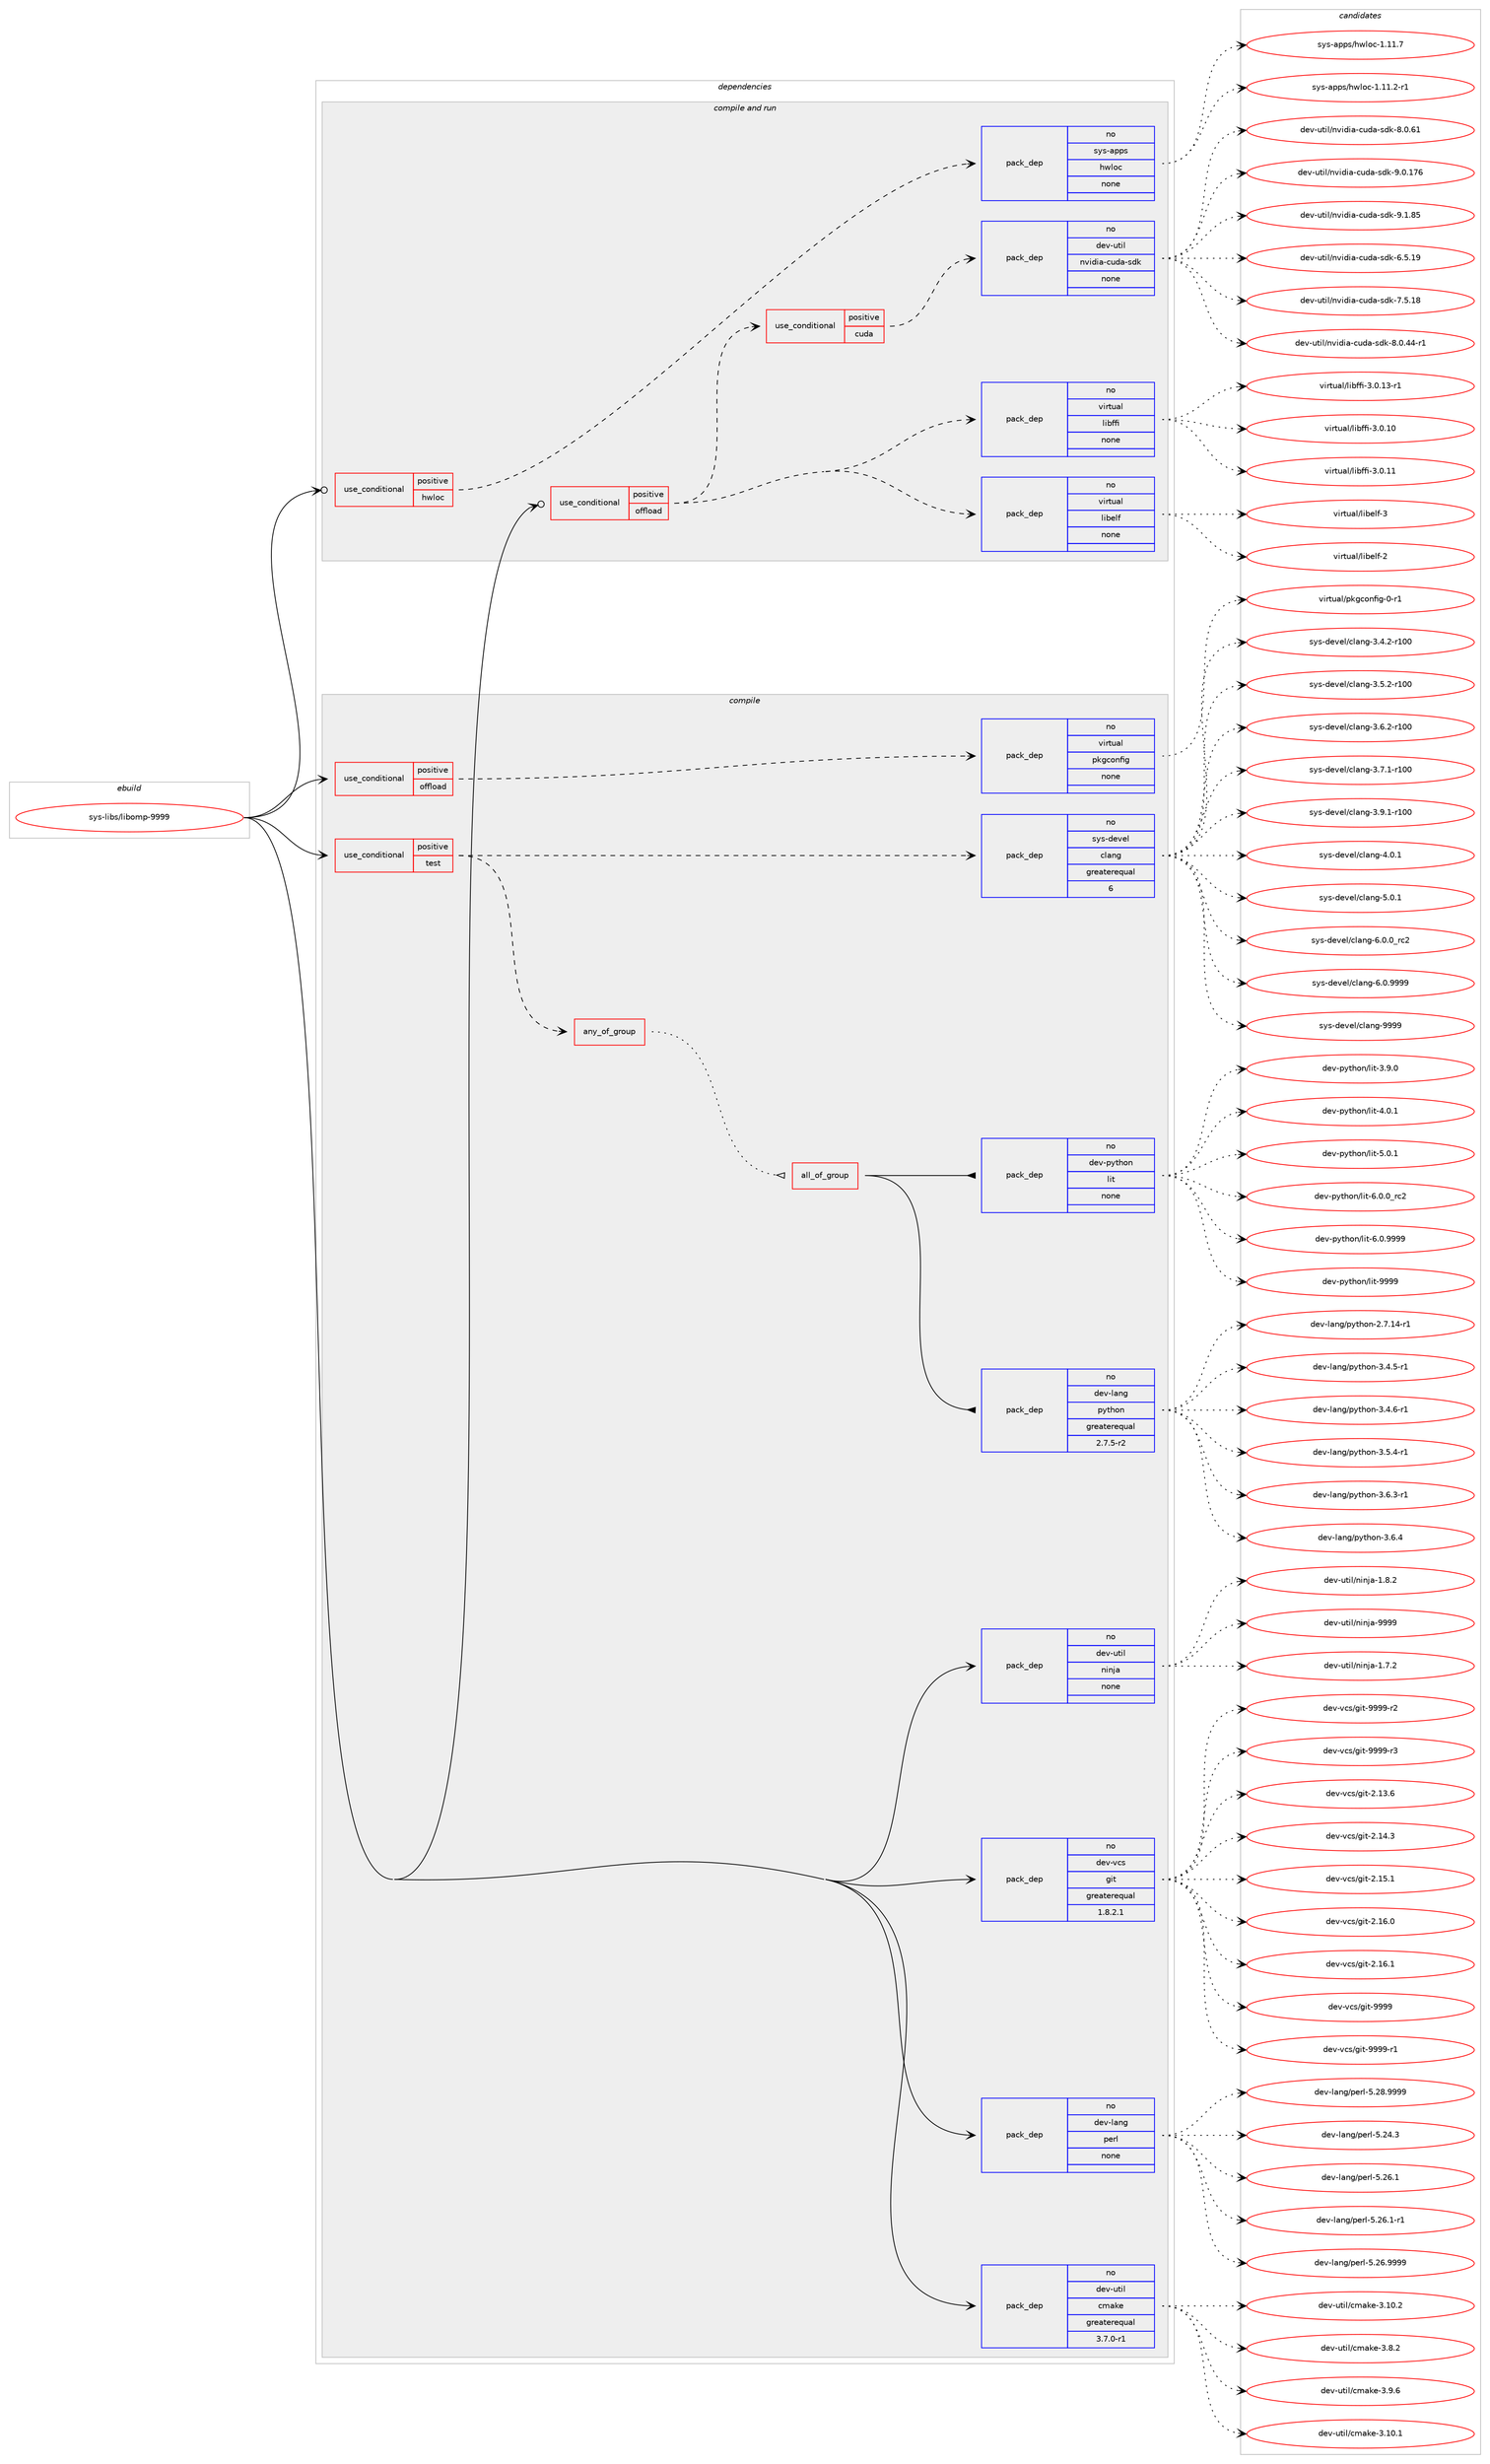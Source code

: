 digraph prolog {

# *************
# Graph options
# *************

newrank=true;
concentrate=true;
compound=true;
graph [rankdir=LR,fontname=Helvetica,fontsize=10,ranksep=1.5];#, ranksep=2.5, nodesep=0.2];
edge  [arrowhead=vee];
node  [fontname=Helvetica,fontsize=10];

# **********
# The ebuild
# **********

subgraph cluster_leftcol {
color=gray;
rank=same;
label=<<i>ebuild</i>>;
id [label="sys-libs/libomp-9999", color=red, width=4, href="../sys-libs/libomp-9999.svg"];
}

# ****************
# The dependencies
# ****************

subgraph cluster_midcol {
color=gray;
label=<<i>dependencies</i>>;
subgraph cluster_compile {
fillcolor="#eeeeee";
style=filled;
label=<<i>compile</i>>;
subgraph cond701 {
dependency6465 [label=<<TABLE BORDER="0" CELLBORDER="1" CELLSPACING="0" CELLPADDING="4"><TR><TD ROWSPAN="3" CELLPADDING="10">use_conditional</TD></TR><TR><TD>positive</TD></TR><TR><TD>offload</TD></TR></TABLE>>, shape=none, color=red];
subgraph pack5735 {
dependency6466 [label=<<TABLE BORDER="0" CELLBORDER="1" CELLSPACING="0" CELLPADDING="4" WIDTH="220"><TR><TD ROWSPAN="6" CELLPADDING="30">pack_dep</TD></TR><TR><TD WIDTH="110">no</TD></TR><TR><TD>virtual</TD></TR><TR><TD>pkgconfig</TD></TR><TR><TD>none</TD></TR><TR><TD></TD></TR></TABLE>>, shape=none, color=blue];
}
dependency6465:e -> dependency6466:w [weight=20,style="dashed",arrowhead="vee"];
}
id:e -> dependency6465:w [weight=20,style="solid",arrowhead="vee"];
subgraph cond702 {
dependency6467 [label=<<TABLE BORDER="0" CELLBORDER="1" CELLSPACING="0" CELLPADDING="4"><TR><TD ROWSPAN="3" CELLPADDING="10">use_conditional</TD></TR><TR><TD>positive</TD></TR><TR><TD>test</TD></TR></TABLE>>, shape=none, color=red];
subgraph any29 {
dependency6468 [label=<<TABLE BORDER="0" CELLBORDER="1" CELLSPACING="0" CELLPADDING="4"><TR><TD CELLPADDING="10">any_of_group</TD></TR></TABLE>>, shape=none, color=red];subgraph all3 {
dependency6469 [label=<<TABLE BORDER="0" CELLBORDER="1" CELLSPACING="0" CELLPADDING="4"><TR><TD CELLPADDING="10">all_of_group</TD></TR></TABLE>>, shape=none, color=red];subgraph pack5736 {
dependency6470 [label=<<TABLE BORDER="0" CELLBORDER="1" CELLSPACING="0" CELLPADDING="4" WIDTH="220"><TR><TD ROWSPAN="6" CELLPADDING="30">pack_dep</TD></TR><TR><TD WIDTH="110">no</TD></TR><TR><TD>dev-lang</TD></TR><TR><TD>python</TD></TR><TR><TD>greaterequal</TD></TR><TR><TD>2.7.5-r2</TD></TR></TABLE>>, shape=none, color=blue];
}
dependency6469:e -> dependency6470:w [weight=20,style="solid",arrowhead="inv"];
subgraph pack5737 {
dependency6471 [label=<<TABLE BORDER="0" CELLBORDER="1" CELLSPACING="0" CELLPADDING="4" WIDTH="220"><TR><TD ROWSPAN="6" CELLPADDING="30">pack_dep</TD></TR><TR><TD WIDTH="110">no</TD></TR><TR><TD>dev-python</TD></TR><TR><TD>lit</TD></TR><TR><TD>none</TD></TR><TR><TD></TD></TR></TABLE>>, shape=none, color=blue];
}
dependency6469:e -> dependency6471:w [weight=20,style="solid",arrowhead="inv"];
}
dependency6468:e -> dependency6469:w [weight=20,style="dotted",arrowhead="oinv"];
}
dependency6467:e -> dependency6468:w [weight=20,style="dashed",arrowhead="vee"];
subgraph pack5738 {
dependency6472 [label=<<TABLE BORDER="0" CELLBORDER="1" CELLSPACING="0" CELLPADDING="4" WIDTH="220"><TR><TD ROWSPAN="6" CELLPADDING="30">pack_dep</TD></TR><TR><TD WIDTH="110">no</TD></TR><TR><TD>sys-devel</TD></TR><TR><TD>clang</TD></TR><TR><TD>greaterequal</TD></TR><TR><TD>6</TD></TR></TABLE>>, shape=none, color=blue];
}
dependency6467:e -> dependency6472:w [weight=20,style="dashed",arrowhead="vee"];
}
id:e -> dependency6467:w [weight=20,style="solid",arrowhead="vee"];
subgraph pack5739 {
dependency6473 [label=<<TABLE BORDER="0" CELLBORDER="1" CELLSPACING="0" CELLPADDING="4" WIDTH="220"><TR><TD ROWSPAN="6" CELLPADDING="30">pack_dep</TD></TR><TR><TD WIDTH="110">no</TD></TR><TR><TD>dev-lang</TD></TR><TR><TD>perl</TD></TR><TR><TD>none</TD></TR><TR><TD></TD></TR></TABLE>>, shape=none, color=blue];
}
id:e -> dependency6473:w [weight=20,style="solid",arrowhead="vee"];
subgraph pack5740 {
dependency6474 [label=<<TABLE BORDER="0" CELLBORDER="1" CELLSPACING="0" CELLPADDING="4" WIDTH="220"><TR><TD ROWSPAN="6" CELLPADDING="30">pack_dep</TD></TR><TR><TD WIDTH="110">no</TD></TR><TR><TD>dev-util</TD></TR><TR><TD>cmake</TD></TR><TR><TD>greaterequal</TD></TR><TR><TD>3.7.0-r1</TD></TR></TABLE>>, shape=none, color=blue];
}
id:e -> dependency6474:w [weight=20,style="solid",arrowhead="vee"];
subgraph pack5741 {
dependency6475 [label=<<TABLE BORDER="0" CELLBORDER="1" CELLSPACING="0" CELLPADDING="4" WIDTH="220"><TR><TD ROWSPAN="6" CELLPADDING="30">pack_dep</TD></TR><TR><TD WIDTH="110">no</TD></TR><TR><TD>dev-util</TD></TR><TR><TD>ninja</TD></TR><TR><TD>none</TD></TR><TR><TD></TD></TR></TABLE>>, shape=none, color=blue];
}
id:e -> dependency6475:w [weight=20,style="solid",arrowhead="vee"];
subgraph pack5742 {
dependency6476 [label=<<TABLE BORDER="0" CELLBORDER="1" CELLSPACING="0" CELLPADDING="4" WIDTH="220"><TR><TD ROWSPAN="6" CELLPADDING="30">pack_dep</TD></TR><TR><TD WIDTH="110">no</TD></TR><TR><TD>dev-vcs</TD></TR><TR><TD>git</TD></TR><TR><TD>greaterequal</TD></TR><TR><TD>1.8.2.1</TD></TR></TABLE>>, shape=none, color=blue];
}
id:e -> dependency6476:w [weight=20,style="solid",arrowhead="vee"];
}
subgraph cluster_compileandrun {
fillcolor="#eeeeee";
style=filled;
label=<<i>compile and run</i>>;
subgraph cond703 {
dependency6477 [label=<<TABLE BORDER="0" CELLBORDER="1" CELLSPACING="0" CELLPADDING="4"><TR><TD ROWSPAN="3" CELLPADDING="10">use_conditional</TD></TR><TR><TD>positive</TD></TR><TR><TD>hwloc</TD></TR></TABLE>>, shape=none, color=red];
subgraph pack5743 {
dependency6478 [label=<<TABLE BORDER="0" CELLBORDER="1" CELLSPACING="0" CELLPADDING="4" WIDTH="220"><TR><TD ROWSPAN="6" CELLPADDING="30">pack_dep</TD></TR><TR><TD WIDTH="110">no</TD></TR><TR><TD>sys-apps</TD></TR><TR><TD>hwloc</TD></TR><TR><TD>none</TD></TR><TR><TD></TD></TR></TABLE>>, shape=none, color=blue];
}
dependency6477:e -> dependency6478:w [weight=20,style="dashed",arrowhead="vee"];
}
id:e -> dependency6477:w [weight=20,style="solid",arrowhead="odotvee"];
subgraph cond704 {
dependency6479 [label=<<TABLE BORDER="0" CELLBORDER="1" CELLSPACING="0" CELLPADDING="4"><TR><TD ROWSPAN="3" CELLPADDING="10">use_conditional</TD></TR><TR><TD>positive</TD></TR><TR><TD>offload</TD></TR></TABLE>>, shape=none, color=red];
subgraph pack5744 {
dependency6480 [label=<<TABLE BORDER="0" CELLBORDER="1" CELLSPACING="0" CELLPADDING="4" WIDTH="220"><TR><TD ROWSPAN="6" CELLPADDING="30">pack_dep</TD></TR><TR><TD WIDTH="110">no</TD></TR><TR><TD>virtual</TD></TR><TR><TD>libelf</TD></TR><TR><TD>none</TD></TR><TR><TD></TD></TR></TABLE>>, shape=none, color=blue];
}
dependency6479:e -> dependency6480:w [weight=20,style="dashed",arrowhead="vee"];
subgraph pack5745 {
dependency6481 [label=<<TABLE BORDER="0" CELLBORDER="1" CELLSPACING="0" CELLPADDING="4" WIDTH="220"><TR><TD ROWSPAN="6" CELLPADDING="30">pack_dep</TD></TR><TR><TD WIDTH="110">no</TD></TR><TR><TD>virtual</TD></TR><TR><TD>libffi</TD></TR><TR><TD>none</TD></TR><TR><TD></TD></TR></TABLE>>, shape=none, color=blue];
}
dependency6479:e -> dependency6481:w [weight=20,style="dashed",arrowhead="vee"];
subgraph cond705 {
dependency6482 [label=<<TABLE BORDER="0" CELLBORDER="1" CELLSPACING="0" CELLPADDING="4"><TR><TD ROWSPAN="3" CELLPADDING="10">use_conditional</TD></TR><TR><TD>positive</TD></TR><TR><TD>cuda</TD></TR></TABLE>>, shape=none, color=red];
subgraph pack5746 {
dependency6483 [label=<<TABLE BORDER="0" CELLBORDER="1" CELLSPACING="0" CELLPADDING="4" WIDTH="220"><TR><TD ROWSPAN="6" CELLPADDING="30">pack_dep</TD></TR><TR><TD WIDTH="110">no</TD></TR><TR><TD>dev-util</TD></TR><TR><TD>nvidia-cuda-sdk</TD></TR><TR><TD>none</TD></TR><TR><TD></TD></TR></TABLE>>, shape=none, color=blue];
}
dependency6482:e -> dependency6483:w [weight=20,style="dashed",arrowhead="vee"];
}
dependency6479:e -> dependency6482:w [weight=20,style="dashed",arrowhead="vee"];
}
id:e -> dependency6479:w [weight=20,style="solid",arrowhead="odotvee"];
}
subgraph cluster_run {
fillcolor="#eeeeee";
style=filled;
label=<<i>run</i>>;
}
}

# **************
# The candidates
# **************

subgraph cluster_choices {
rank=same;
color=gray;
label=<<i>candidates</i>>;

subgraph choice5735 {
color=black;
nodesep=1;
choice11810511411611797108471121071039911111010210510345484511449 [label="virtual/pkgconfig-0-r1", color=red, width=4,href="../virtual/pkgconfig-0-r1.svg"];
dependency6466:e -> choice11810511411611797108471121071039911111010210510345484511449:w [style=dotted,weight="100"];
}
subgraph choice5736 {
color=black;
nodesep=1;
choice100101118451089711010347112121116104111110455046554649524511449 [label="dev-lang/python-2.7.14-r1", color=red, width=4,href="../dev-lang/python-2.7.14-r1.svg"];
choice1001011184510897110103471121211161041111104551465246534511449 [label="dev-lang/python-3.4.5-r1", color=red, width=4,href="../dev-lang/python-3.4.5-r1.svg"];
choice1001011184510897110103471121211161041111104551465246544511449 [label="dev-lang/python-3.4.6-r1", color=red, width=4,href="../dev-lang/python-3.4.6-r1.svg"];
choice1001011184510897110103471121211161041111104551465346524511449 [label="dev-lang/python-3.5.4-r1", color=red, width=4,href="../dev-lang/python-3.5.4-r1.svg"];
choice1001011184510897110103471121211161041111104551465446514511449 [label="dev-lang/python-3.6.3-r1", color=red, width=4,href="../dev-lang/python-3.6.3-r1.svg"];
choice100101118451089711010347112121116104111110455146544652 [label="dev-lang/python-3.6.4", color=red, width=4,href="../dev-lang/python-3.6.4.svg"];
dependency6470:e -> choice100101118451089711010347112121116104111110455046554649524511449:w [style=dotted,weight="100"];
dependency6470:e -> choice1001011184510897110103471121211161041111104551465246534511449:w [style=dotted,weight="100"];
dependency6470:e -> choice1001011184510897110103471121211161041111104551465246544511449:w [style=dotted,weight="100"];
dependency6470:e -> choice1001011184510897110103471121211161041111104551465346524511449:w [style=dotted,weight="100"];
dependency6470:e -> choice1001011184510897110103471121211161041111104551465446514511449:w [style=dotted,weight="100"];
dependency6470:e -> choice100101118451089711010347112121116104111110455146544652:w [style=dotted,weight="100"];
}
subgraph choice5737 {
color=black;
nodesep=1;
choice1001011184511212111610411111047108105116455146574648 [label="dev-python/lit-3.9.0", color=red, width=4,href="../dev-python/lit-3.9.0.svg"];
choice1001011184511212111610411111047108105116455246484649 [label="dev-python/lit-4.0.1", color=red, width=4,href="../dev-python/lit-4.0.1.svg"];
choice1001011184511212111610411111047108105116455346484649 [label="dev-python/lit-5.0.1", color=red, width=4,href="../dev-python/lit-5.0.1.svg"];
choice1001011184511212111610411111047108105116455446484648951149950 [label="dev-python/lit-6.0.0_rc2", color=red, width=4,href="../dev-python/lit-6.0.0_rc2.svg"];
choice1001011184511212111610411111047108105116455446484657575757 [label="dev-python/lit-6.0.9999", color=red, width=4,href="../dev-python/lit-6.0.9999.svg"];
choice10010111845112121116104111110471081051164557575757 [label="dev-python/lit-9999", color=red, width=4,href="../dev-python/lit-9999.svg"];
dependency6471:e -> choice1001011184511212111610411111047108105116455146574648:w [style=dotted,weight="100"];
dependency6471:e -> choice1001011184511212111610411111047108105116455246484649:w [style=dotted,weight="100"];
dependency6471:e -> choice1001011184511212111610411111047108105116455346484649:w [style=dotted,weight="100"];
dependency6471:e -> choice1001011184511212111610411111047108105116455446484648951149950:w [style=dotted,weight="100"];
dependency6471:e -> choice1001011184511212111610411111047108105116455446484657575757:w [style=dotted,weight="100"];
dependency6471:e -> choice10010111845112121116104111110471081051164557575757:w [style=dotted,weight="100"];
}
subgraph choice5738 {
color=black;
nodesep=1;
choice1151211154510010111810110847991089711010345514652465045114494848 [label="sys-devel/clang-3.4.2-r100", color=red, width=4,href="../sys-devel/clang-3.4.2-r100.svg"];
choice1151211154510010111810110847991089711010345514653465045114494848 [label="sys-devel/clang-3.5.2-r100", color=red, width=4,href="../sys-devel/clang-3.5.2-r100.svg"];
choice1151211154510010111810110847991089711010345514654465045114494848 [label="sys-devel/clang-3.6.2-r100", color=red, width=4,href="../sys-devel/clang-3.6.2-r100.svg"];
choice1151211154510010111810110847991089711010345514655464945114494848 [label="sys-devel/clang-3.7.1-r100", color=red, width=4,href="../sys-devel/clang-3.7.1-r100.svg"];
choice1151211154510010111810110847991089711010345514657464945114494848 [label="sys-devel/clang-3.9.1-r100", color=red, width=4,href="../sys-devel/clang-3.9.1-r100.svg"];
choice11512111545100101118101108479910897110103455246484649 [label="sys-devel/clang-4.0.1", color=red, width=4,href="../sys-devel/clang-4.0.1.svg"];
choice11512111545100101118101108479910897110103455346484649 [label="sys-devel/clang-5.0.1", color=red, width=4,href="../sys-devel/clang-5.0.1.svg"];
choice11512111545100101118101108479910897110103455446484648951149950 [label="sys-devel/clang-6.0.0_rc2", color=red, width=4,href="../sys-devel/clang-6.0.0_rc2.svg"];
choice11512111545100101118101108479910897110103455446484657575757 [label="sys-devel/clang-6.0.9999", color=red, width=4,href="../sys-devel/clang-6.0.9999.svg"];
choice115121115451001011181011084799108971101034557575757 [label="sys-devel/clang-9999", color=red, width=4,href="../sys-devel/clang-9999.svg"];
dependency6472:e -> choice1151211154510010111810110847991089711010345514652465045114494848:w [style=dotted,weight="100"];
dependency6472:e -> choice1151211154510010111810110847991089711010345514653465045114494848:w [style=dotted,weight="100"];
dependency6472:e -> choice1151211154510010111810110847991089711010345514654465045114494848:w [style=dotted,weight="100"];
dependency6472:e -> choice1151211154510010111810110847991089711010345514655464945114494848:w [style=dotted,weight="100"];
dependency6472:e -> choice1151211154510010111810110847991089711010345514657464945114494848:w [style=dotted,weight="100"];
dependency6472:e -> choice11512111545100101118101108479910897110103455246484649:w [style=dotted,weight="100"];
dependency6472:e -> choice11512111545100101118101108479910897110103455346484649:w [style=dotted,weight="100"];
dependency6472:e -> choice11512111545100101118101108479910897110103455446484648951149950:w [style=dotted,weight="100"];
dependency6472:e -> choice11512111545100101118101108479910897110103455446484657575757:w [style=dotted,weight="100"];
dependency6472:e -> choice115121115451001011181011084799108971101034557575757:w [style=dotted,weight="100"];
}
subgraph choice5739 {
color=black;
nodesep=1;
choice10010111845108971101034711210111410845534650524651 [label="dev-lang/perl-5.24.3", color=red, width=4,href="../dev-lang/perl-5.24.3.svg"];
choice10010111845108971101034711210111410845534650544649 [label="dev-lang/perl-5.26.1", color=red, width=4,href="../dev-lang/perl-5.26.1.svg"];
choice100101118451089711010347112101114108455346505446494511449 [label="dev-lang/perl-5.26.1-r1", color=red, width=4,href="../dev-lang/perl-5.26.1-r1.svg"];
choice10010111845108971101034711210111410845534650544657575757 [label="dev-lang/perl-5.26.9999", color=red, width=4,href="../dev-lang/perl-5.26.9999.svg"];
choice10010111845108971101034711210111410845534650564657575757 [label="dev-lang/perl-5.28.9999", color=red, width=4,href="../dev-lang/perl-5.28.9999.svg"];
dependency6473:e -> choice10010111845108971101034711210111410845534650524651:w [style=dotted,weight="100"];
dependency6473:e -> choice10010111845108971101034711210111410845534650544649:w [style=dotted,weight="100"];
dependency6473:e -> choice100101118451089711010347112101114108455346505446494511449:w [style=dotted,weight="100"];
dependency6473:e -> choice10010111845108971101034711210111410845534650544657575757:w [style=dotted,weight="100"];
dependency6473:e -> choice10010111845108971101034711210111410845534650564657575757:w [style=dotted,weight="100"];
}
subgraph choice5740 {
color=black;
nodesep=1;
choice1001011184511711610510847991099710710145514649484649 [label="dev-util/cmake-3.10.1", color=red, width=4,href="../dev-util/cmake-3.10.1.svg"];
choice1001011184511711610510847991099710710145514649484650 [label="dev-util/cmake-3.10.2", color=red, width=4,href="../dev-util/cmake-3.10.2.svg"];
choice10010111845117116105108479910997107101455146564650 [label="dev-util/cmake-3.8.2", color=red, width=4,href="../dev-util/cmake-3.8.2.svg"];
choice10010111845117116105108479910997107101455146574654 [label="dev-util/cmake-3.9.6", color=red, width=4,href="../dev-util/cmake-3.9.6.svg"];
dependency6474:e -> choice1001011184511711610510847991099710710145514649484649:w [style=dotted,weight="100"];
dependency6474:e -> choice1001011184511711610510847991099710710145514649484650:w [style=dotted,weight="100"];
dependency6474:e -> choice10010111845117116105108479910997107101455146564650:w [style=dotted,weight="100"];
dependency6474:e -> choice10010111845117116105108479910997107101455146574654:w [style=dotted,weight="100"];
}
subgraph choice5741 {
color=black;
nodesep=1;
choice100101118451171161051084711010511010697454946554650 [label="dev-util/ninja-1.7.2", color=red, width=4,href="../dev-util/ninja-1.7.2.svg"];
choice100101118451171161051084711010511010697454946564650 [label="dev-util/ninja-1.8.2", color=red, width=4,href="../dev-util/ninja-1.8.2.svg"];
choice1001011184511711610510847110105110106974557575757 [label="dev-util/ninja-9999", color=red, width=4,href="../dev-util/ninja-9999.svg"];
dependency6475:e -> choice100101118451171161051084711010511010697454946554650:w [style=dotted,weight="100"];
dependency6475:e -> choice100101118451171161051084711010511010697454946564650:w [style=dotted,weight="100"];
dependency6475:e -> choice1001011184511711610510847110105110106974557575757:w [style=dotted,weight="100"];
}
subgraph choice5742 {
color=black;
nodesep=1;
choice10010111845118991154710310511645504649514654 [label="dev-vcs/git-2.13.6", color=red, width=4,href="../dev-vcs/git-2.13.6.svg"];
choice10010111845118991154710310511645504649524651 [label="dev-vcs/git-2.14.3", color=red, width=4,href="../dev-vcs/git-2.14.3.svg"];
choice10010111845118991154710310511645504649534649 [label="dev-vcs/git-2.15.1", color=red, width=4,href="../dev-vcs/git-2.15.1.svg"];
choice10010111845118991154710310511645504649544648 [label="dev-vcs/git-2.16.0", color=red, width=4,href="../dev-vcs/git-2.16.0.svg"];
choice10010111845118991154710310511645504649544649 [label="dev-vcs/git-2.16.1", color=red, width=4,href="../dev-vcs/git-2.16.1.svg"];
choice1001011184511899115471031051164557575757 [label="dev-vcs/git-9999", color=red, width=4,href="../dev-vcs/git-9999.svg"];
choice10010111845118991154710310511645575757574511449 [label="dev-vcs/git-9999-r1", color=red, width=4,href="../dev-vcs/git-9999-r1.svg"];
choice10010111845118991154710310511645575757574511450 [label="dev-vcs/git-9999-r2", color=red, width=4,href="../dev-vcs/git-9999-r2.svg"];
choice10010111845118991154710310511645575757574511451 [label="dev-vcs/git-9999-r3", color=red, width=4,href="../dev-vcs/git-9999-r3.svg"];
dependency6476:e -> choice10010111845118991154710310511645504649514654:w [style=dotted,weight="100"];
dependency6476:e -> choice10010111845118991154710310511645504649524651:w [style=dotted,weight="100"];
dependency6476:e -> choice10010111845118991154710310511645504649534649:w [style=dotted,weight="100"];
dependency6476:e -> choice10010111845118991154710310511645504649544648:w [style=dotted,weight="100"];
dependency6476:e -> choice10010111845118991154710310511645504649544649:w [style=dotted,weight="100"];
dependency6476:e -> choice1001011184511899115471031051164557575757:w [style=dotted,weight="100"];
dependency6476:e -> choice10010111845118991154710310511645575757574511449:w [style=dotted,weight="100"];
dependency6476:e -> choice10010111845118991154710310511645575757574511450:w [style=dotted,weight="100"];
dependency6476:e -> choice10010111845118991154710310511645575757574511451:w [style=dotted,weight="100"];
}
subgraph choice5743 {
color=black;
nodesep=1;
choice11512111545971121121154710411910811199454946494946504511449 [label="sys-apps/hwloc-1.11.2-r1", color=red, width=4,href="../sys-apps/hwloc-1.11.2-r1.svg"];
choice1151211154597112112115471041191081119945494649494655 [label="sys-apps/hwloc-1.11.7", color=red, width=4,href="../sys-apps/hwloc-1.11.7.svg"];
dependency6478:e -> choice11512111545971121121154710411910811199454946494946504511449:w [style=dotted,weight="100"];
dependency6478:e -> choice1151211154597112112115471041191081119945494649494655:w [style=dotted,weight="100"];
}
subgraph choice5744 {
color=black;
nodesep=1;
choice1181051141161179710847108105981011081024550 [label="virtual/libelf-2", color=red, width=4,href="../virtual/libelf-2.svg"];
choice1181051141161179710847108105981011081024551 [label="virtual/libelf-3", color=red, width=4,href="../virtual/libelf-3.svg"];
dependency6480:e -> choice1181051141161179710847108105981011081024550:w [style=dotted,weight="100"];
dependency6480:e -> choice1181051141161179710847108105981011081024551:w [style=dotted,weight="100"];
}
subgraph choice5745 {
color=black;
nodesep=1;
choice11810511411611797108471081059810210210545514648464948 [label="virtual/libffi-3.0.10", color=red, width=4,href="../virtual/libffi-3.0.10.svg"];
choice11810511411611797108471081059810210210545514648464949 [label="virtual/libffi-3.0.11", color=red, width=4,href="../virtual/libffi-3.0.11.svg"];
choice118105114116117971084710810598102102105455146484649514511449 [label="virtual/libffi-3.0.13-r1", color=red, width=4,href="../virtual/libffi-3.0.13-r1.svg"];
dependency6481:e -> choice11810511411611797108471081059810210210545514648464948:w [style=dotted,weight="100"];
dependency6481:e -> choice11810511411611797108471081059810210210545514648464949:w [style=dotted,weight="100"];
dependency6481:e -> choice118105114116117971084710810598102102105455146484649514511449:w [style=dotted,weight="100"];
}
subgraph choice5746 {
color=black;
nodesep=1;
choice1001011184511711610510847110118105100105974599117100974511510010745544653464957 [label="dev-util/nvidia-cuda-sdk-6.5.19", color=red, width=4,href="../dev-util/nvidia-cuda-sdk-6.5.19.svg"];
choice1001011184511711610510847110118105100105974599117100974511510010745554653464956 [label="dev-util/nvidia-cuda-sdk-7.5.18", color=red, width=4,href="../dev-util/nvidia-cuda-sdk-7.5.18.svg"];
choice10010111845117116105108471101181051001059745991171009745115100107455646484652524511449 [label="dev-util/nvidia-cuda-sdk-8.0.44-r1", color=red, width=4,href="../dev-util/nvidia-cuda-sdk-8.0.44-r1.svg"];
choice1001011184511711610510847110118105100105974599117100974511510010745564648465449 [label="dev-util/nvidia-cuda-sdk-8.0.61", color=red, width=4,href="../dev-util/nvidia-cuda-sdk-8.0.61.svg"];
choice100101118451171161051084711011810510010597459911710097451151001074557464846495554 [label="dev-util/nvidia-cuda-sdk-9.0.176", color=red, width=4,href="../dev-util/nvidia-cuda-sdk-9.0.176.svg"];
choice1001011184511711610510847110118105100105974599117100974511510010745574649465653 [label="dev-util/nvidia-cuda-sdk-9.1.85", color=red, width=4,href="../dev-util/nvidia-cuda-sdk-9.1.85.svg"];
dependency6483:e -> choice1001011184511711610510847110118105100105974599117100974511510010745544653464957:w [style=dotted,weight="100"];
dependency6483:e -> choice1001011184511711610510847110118105100105974599117100974511510010745554653464956:w [style=dotted,weight="100"];
dependency6483:e -> choice10010111845117116105108471101181051001059745991171009745115100107455646484652524511449:w [style=dotted,weight="100"];
dependency6483:e -> choice1001011184511711610510847110118105100105974599117100974511510010745564648465449:w [style=dotted,weight="100"];
dependency6483:e -> choice100101118451171161051084711011810510010597459911710097451151001074557464846495554:w [style=dotted,weight="100"];
dependency6483:e -> choice1001011184511711610510847110118105100105974599117100974511510010745574649465653:w [style=dotted,weight="100"];
}
}

}
